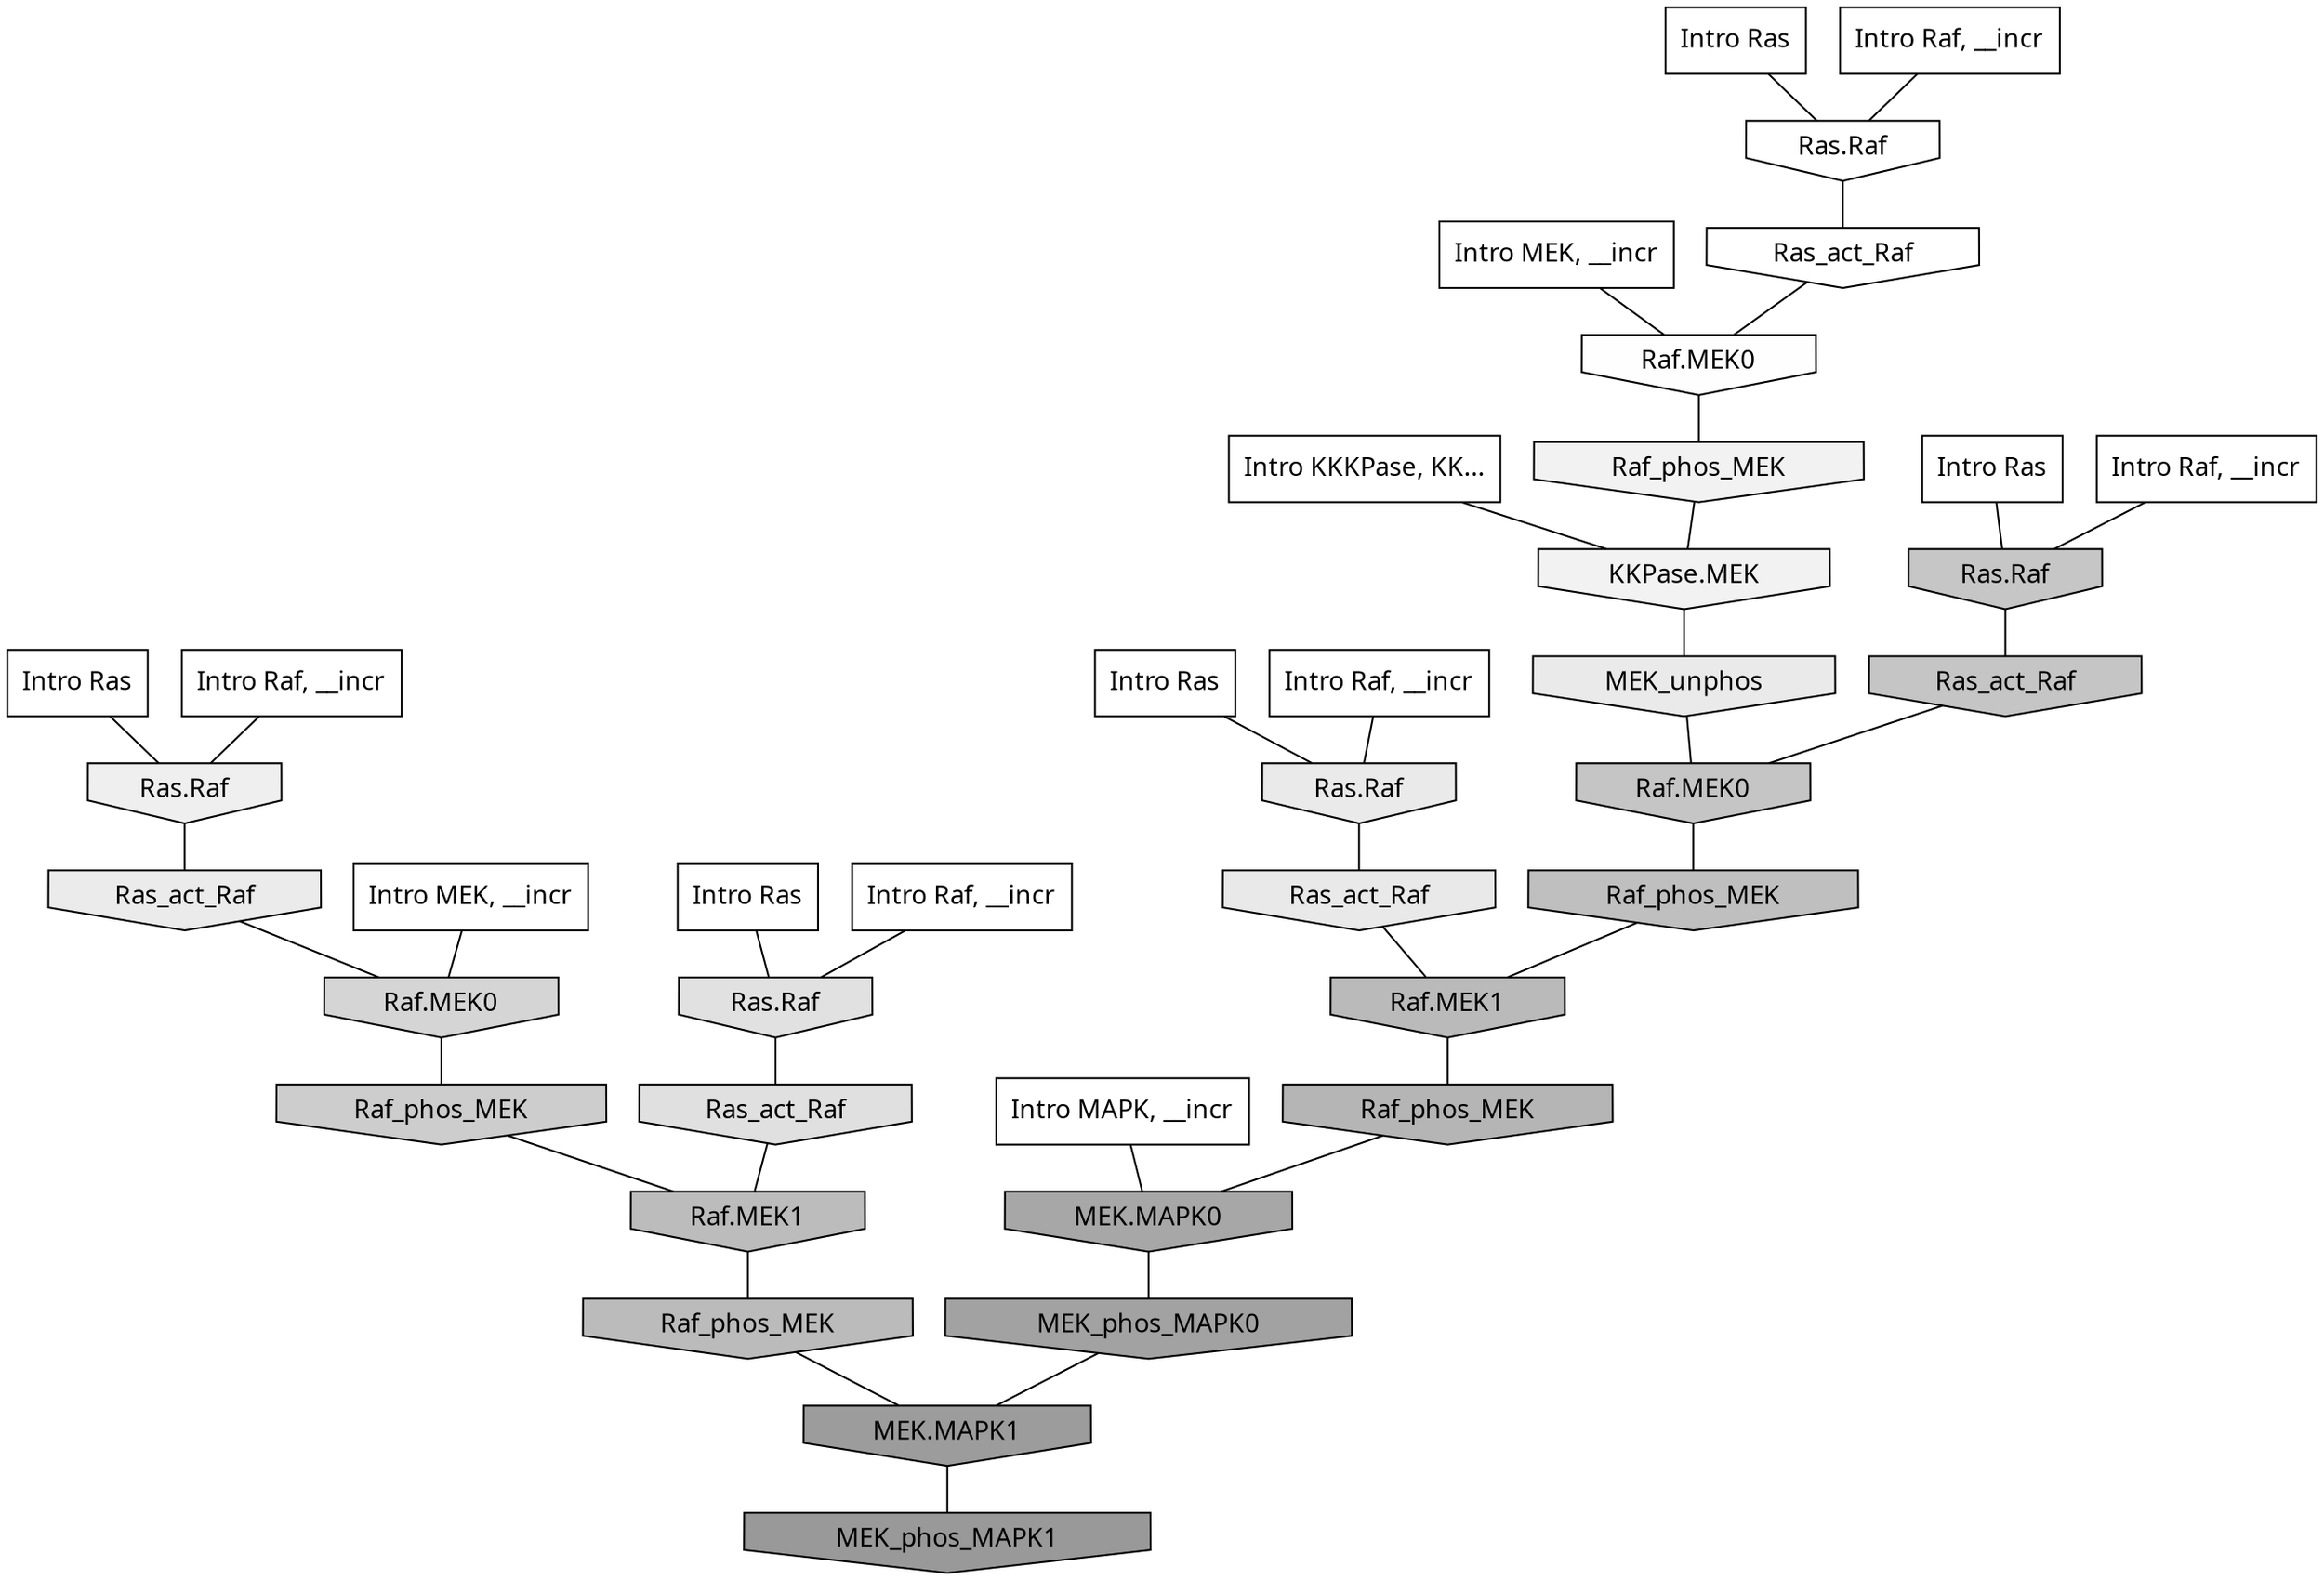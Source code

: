 digraph G{
  rankdir="TB";
  ranksep=0.30;
  node [fontname="CMU Serif"];
  edge [fontname="CMU Serif"];
  
  1 [label="Intro Ras", shape=rectangle, style=filled, fillcolor="0.000 0.000 1.000"]
  
  45 [label="Intro Ras", shape=rectangle, style=filled, fillcolor="0.000 0.000 1.000"]
  
  80 [label="Intro Ras", shape=rectangle, style=filled, fillcolor="0.000 0.000 1.000"]
  
  90 [label="Intro Ras", shape=rectangle, style=filled, fillcolor="0.000 0.000 1.000"]
  
  99 [label="Intro Ras", shape=rectangle, style=filled, fillcolor="0.000 0.000 1.000"]
  
  256 [label="Intro Raf, __incr", shape=rectangle, style=filled, fillcolor="0.000 0.000 1.000"]
  
  514 [label="Intro Raf, __incr", shape=rectangle, style=filled, fillcolor="0.000 0.000 1.000"]
  
  869 [label="Intro Raf, __incr", shape=rectangle, style=filled, fillcolor="0.000 0.000 1.000"]
  
  935 [label="Intro Raf, __incr", shape=rectangle, style=filled, fillcolor="0.000 0.000 1.000"]
  
  943 [label="Intro Raf, __incr", shape=rectangle, style=filled, fillcolor="0.000 0.000 1.000"]
  
  1943 [label="Intro MEK, __incr", shape=rectangle, style=filled, fillcolor="0.000 0.000 1.000"]
  
  2087 [label="Intro MEK, __incr", shape=rectangle, style=filled, fillcolor="0.000 0.000 1.000"]
  
  2981 [label="Intro MAPK, __incr", shape=rectangle, style=filled, fillcolor="0.000 0.000 1.000"]
  
  3116 [label="Intro KKKPase, KK...", shape=rectangle, style=filled, fillcolor="0.000 0.000 1.000"]
  
  3206 [label="Ras.Raf", shape=invhouse, style=filled, fillcolor="0.000 0.000 1.000"]
  
  3308 [label="Ras_act_Raf", shape=invhouse, style=filled, fillcolor="0.000 0.000 0.999"]
  
  3350 [label="Raf.MEK0", shape=invhouse, style=filled, fillcolor="0.000 0.000 0.993"]
  
  3673 [label="Raf_phos_MEK", shape=invhouse, style=filled, fillcolor="0.000 0.000 0.949"]
  
  3680 [label="KKPase.MEK", shape=invhouse, style=filled, fillcolor="0.000 0.000 0.949"]
  
  3860 [label="Ras.Raf", shape=invhouse, style=filled, fillcolor="0.000 0.000 0.935"]
  
  4089 [label="Ras_act_Raf", shape=invhouse, style=filled, fillcolor="0.000 0.000 0.921"]
  
  4167 [label="MEK_unphos", shape=invhouse, style=filled, fillcolor="0.000 0.000 0.916"]
  
  4181 [label="Ras.Raf", shape=invhouse, style=filled, fillcolor="0.000 0.000 0.915"]
  
  4208 [label="Ras_act_Raf", shape=invhouse, style=filled, fillcolor="0.000 0.000 0.912"]
  
  4685 [label="Ras.Raf", shape=invhouse, style=filled, fillcolor="0.000 0.000 0.882"]
  
  4763 [label="Ras_act_Raf", shape=invhouse, style=filled, fillcolor="0.000 0.000 0.876"]
  
  5486 [label="Raf.MEK0", shape=invhouse, style=filled, fillcolor="0.000 0.000 0.835"]
  
  6053 [label="Raf_phos_MEK", shape=invhouse, style=filled, fillcolor="0.000 0.000 0.804"]
  
  6755 [label="Ras.Raf", shape=invhouse, style=filled, fillcolor="0.000 0.000 0.775"]
  
  6894 [label="Ras_act_Raf", shape=invhouse, style=filled, fillcolor="0.000 0.000 0.770"]
  
  6899 [label="Raf.MEK0", shape=invhouse, style=filled, fillcolor="0.000 0.000 0.770"]
  
  7600 [label="Raf_phos_MEK", shape=invhouse, style=filled, fillcolor="0.000 0.000 0.748"]
  
  7889 [label="Raf.MEK1", shape=invhouse, style=filled, fillcolor="0.000 0.000 0.738"]
  
  8090 [label="Raf_phos_MEK", shape=invhouse, style=filled, fillcolor="0.000 0.000 0.732"]
  
  8287 [label="Raf.MEK1", shape=invhouse, style=filled, fillcolor="0.000 0.000 0.727"]
  
  8927 [label="Raf_phos_MEK", shape=invhouse, style=filled, fillcolor="0.000 0.000 0.708"]
  
  11409 [label="MEK.MAPK0", shape=invhouse, style=filled, fillcolor="0.000 0.000 0.655"]
  
  12526 [label="MEK_phos_MAPK0", shape=invhouse, style=filled, fillcolor="0.000 0.000 0.636"]
  
  14074 [label="MEK.MAPK1", shape=invhouse, style=filled, fillcolor="0.000 0.000 0.612"]
  
  15022 [label="MEK_phos_MAPK1", shape=invhouse, style=filled, fillcolor="0.000 0.000 0.600"]
  
  
  14074 -> 15022 [dir=none, color="0.000 0.000 0.000"] 
  12526 -> 14074 [dir=none, color="0.000 0.000 0.000"] 
  11409 -> 12526 [dir=none, color="0.000 0.000 0.000"] 
  8927 -> 11409 [dir=none, color="0.000 0.000 0.000"] 
  8287 -> 8927 [dir=none, color="0.000 0.000 0.000"] 
  8090 -> 14074 [dir=none, color="0.000 0.000 0.000"] 
  7889 -> 8090 [dir=none, color="0.000 0.000 0.000"] 
  7600 -> 8287 [dir=none, color="0.000 0.000 0.000"] 
  6899 -> 7600 [dir=none, color="0.000 0.000 0.000"] 
  6894 -> 6899 [dir=none, color="0.000 0.000 0.000"] 
  6755 -> 6894 [dir=none, color="0.000 0.000 0.000"] 
  6053 -> 7889 [dir=none, color="0.000 0.000 0.000"] 
  5486 -> 6053 [dir=none, color="0.000 0.000 0.000"] 
  4763 -> 7889 [dir=none, color="0.000 0.000 0.000"] 
  4685 -> 4763 [dir=none, color="0.000 0.000 0.000"] 
  4208 -> 8287 [dir=none, color="0.000 0.000 0.000"] 
  4181 -> 4208 [dir=none, color="0.000 0.000 0.000"] 
  4167 -> 6899 [dir=none, color="0.000 0.000 0.000"] 
  4089 -> 5486 [dir=none, color="0.000 0.000 0.000"] 
  3860 -> 4089 [dir=none, color="0.000 0.000 0.000"] 
  3680 -> 4167 [dir=none, color="0.000 0.000 0.000"] 
  3673 -> 3680 [dir=none, color="0.000 0.000 0.000"] 
  3350 -> 3673 [dir=none, color="0.000 0.000 0.000"] 
  3308 -> 3350 [dir=none, color="0.000 0.000 0.000"] 
  3206 -> 3308 [dir=none, color="0.000 0.000 0.000"] 
  3116 -> 3680 [dir=none, color="0.000 0.000 0.000"] 
  2981 -> 11409 [dir=none, color="0.000 0.000 0.000"] 
  2087 -> 5486 [dir=none, color="0.000 0.000 0.000"] 
  1943 -> 3350 [dir=none, color="0.000 0.000 0.000"] 
  943 -> 6755 [dir=none, color="0.000 0.000 0.000"] 
  935 -> 4181 [dir=none, color="0.000 0.000 0.000"] 
  869 -> 3206 [dir=none, color="0.000 0.000 0.000"] 
  514 -> 3860 [dir=none, color="0.000 0.000 0.000"] 
  256 -> 4685 [dir=none, color="0.000 0.000 0.000"] 
  99 -> 3206 [dir=none, color="0.000 0.000 0.000"] 
  90 -> 4685 [dir=none, color="0.000 0.000 0.000"] 
  80 -> 4181 [dir=none, color="0.000 0.000 0.000"] 
  45 -> 6755 [dir=none, color="0.000 0.000 0.000"] 
  1 -> 3860 [dir=none, color="0.000 0.000 0.000"] 
  
  }
